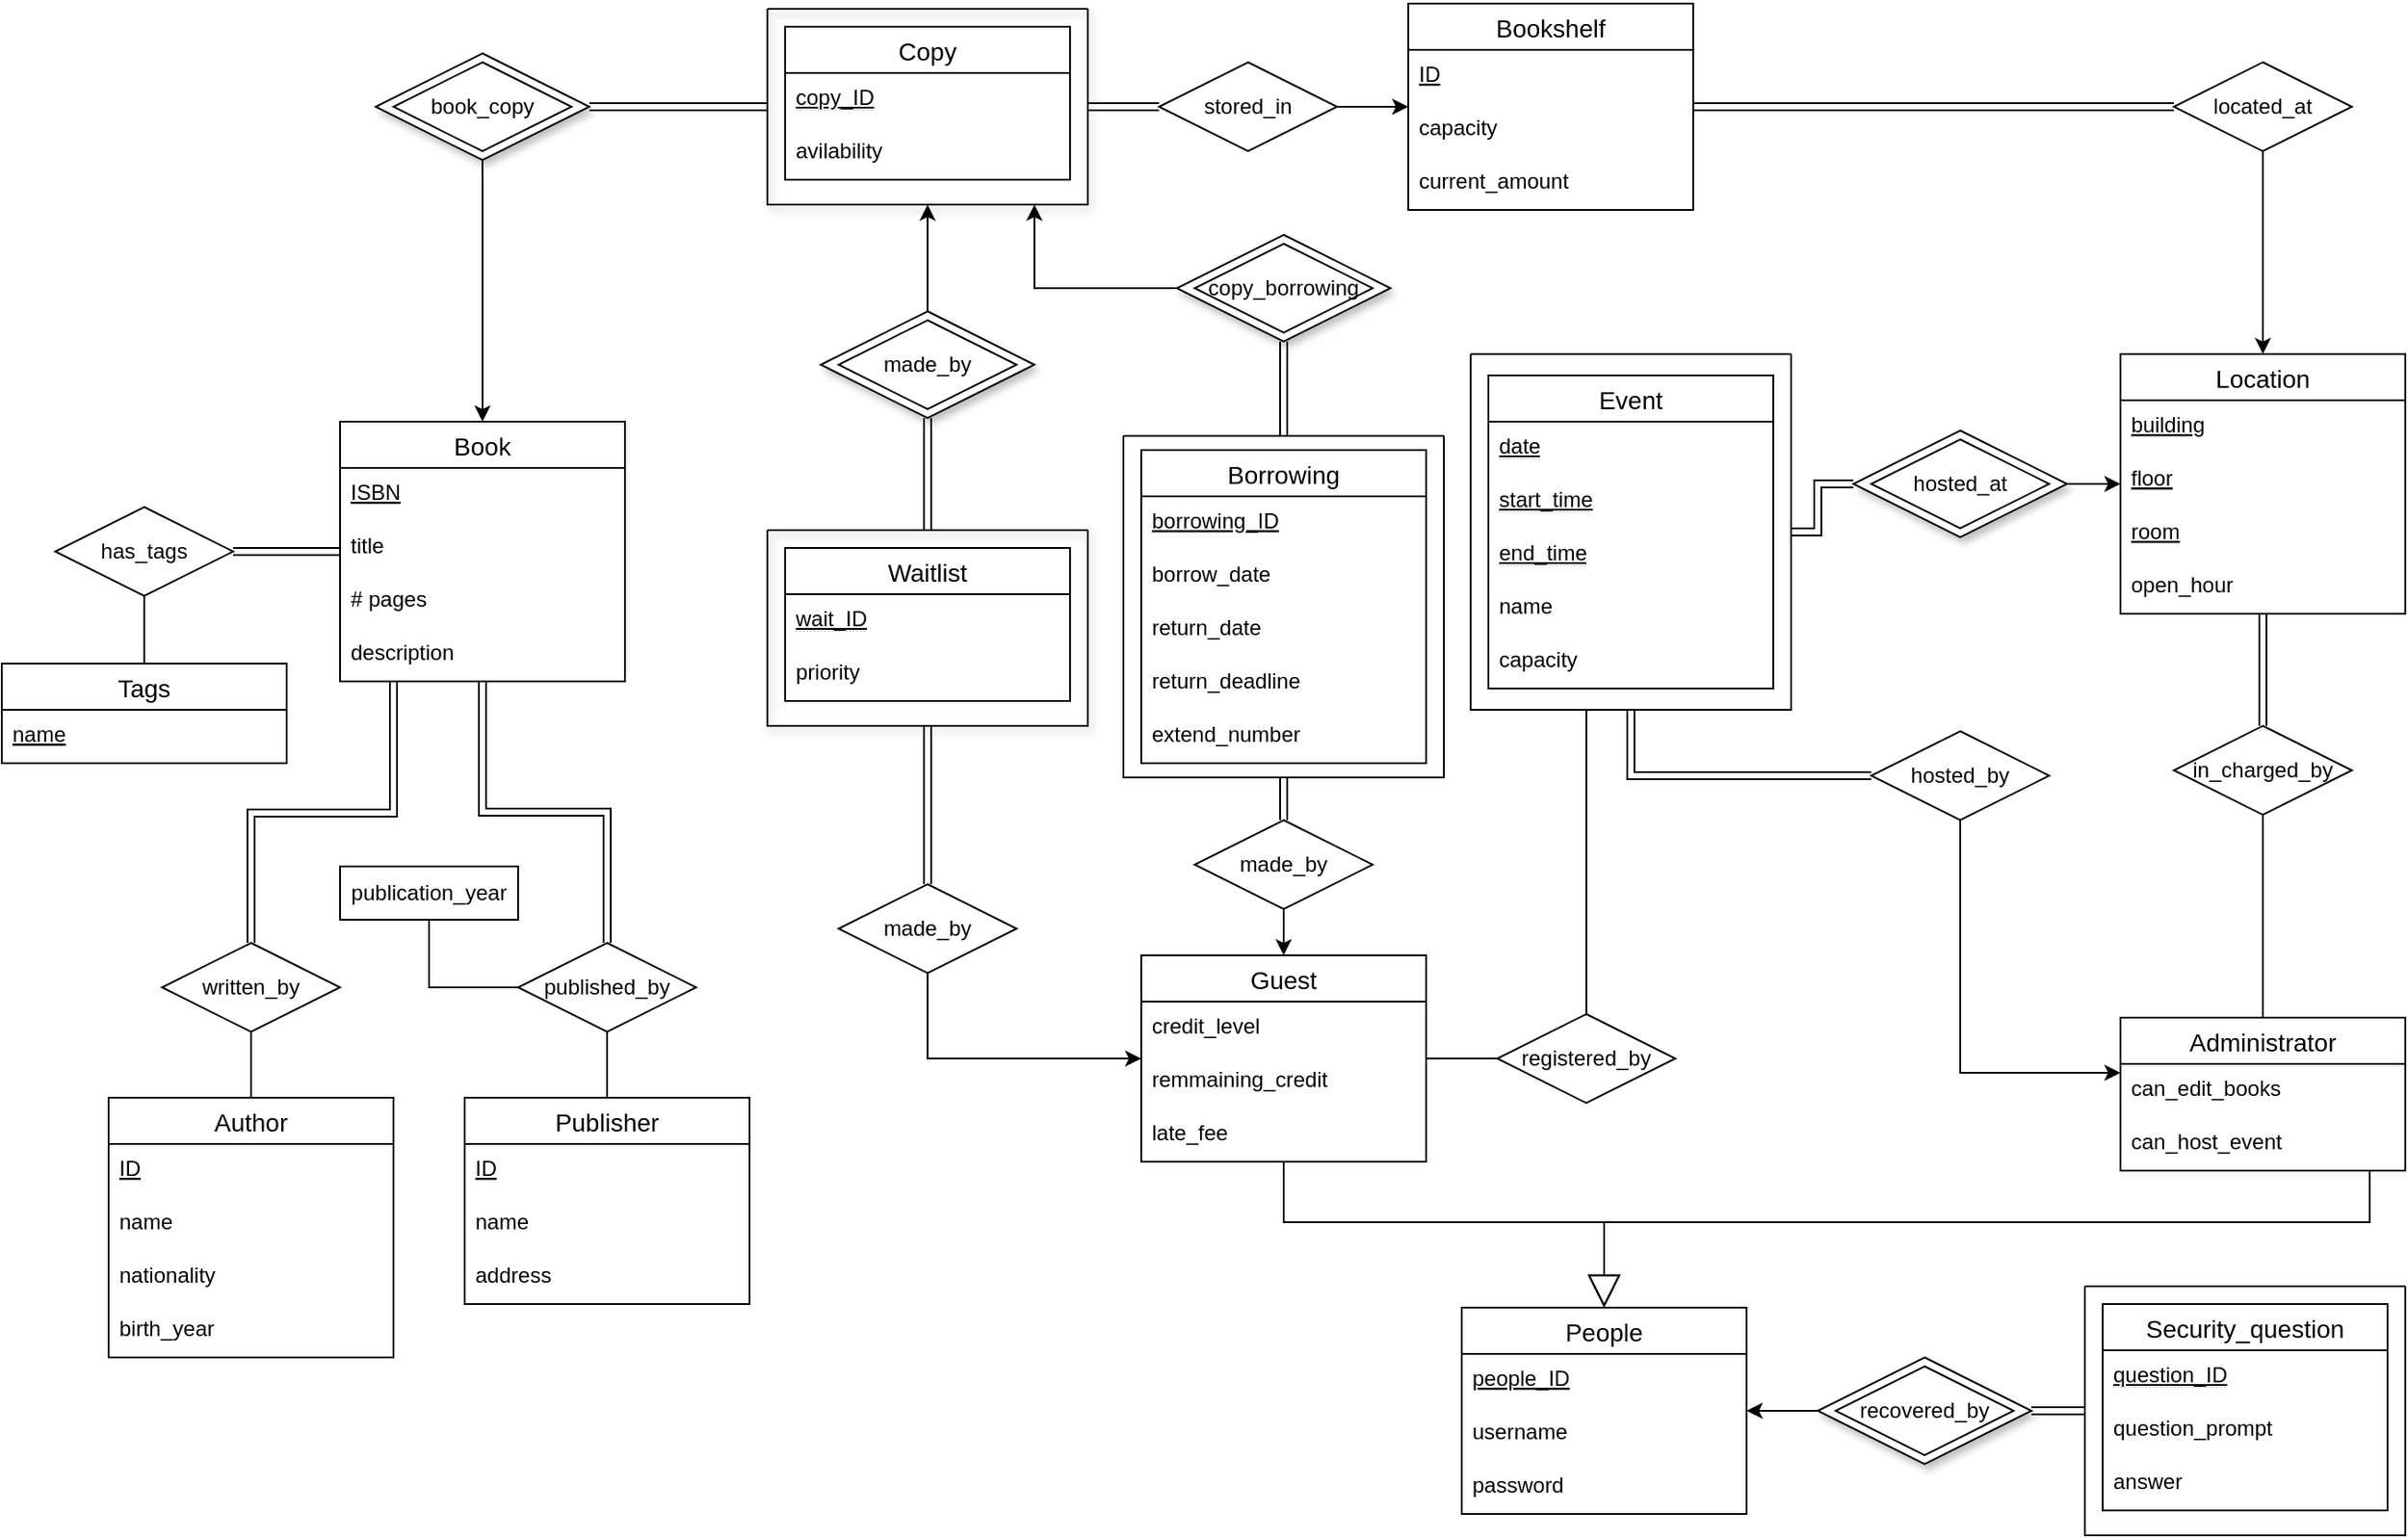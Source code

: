 <mxfile version="20.8.16" type="device"><diagram id="R2lEEEUBdFMjLlhIrx00" name="Page-1"><mxGraphModel dx="2690" dy="1139" grid="1" gridSize="10" guides="1" tooltips="1" connect="1" arrows="1" fold="1" page="1" pageScale="1" pageWidth="850" pageHeight="1100" math="0" shadow="0" extFonts="Permanent Marker^https://fonts.googleapis.com/css?family=Permanent+Marker"><root><mxCell id="0"/><mxCell id="1" parent="0"/><mxCell id="3pUokIxNdo1e3XjNeTQa-15" value="" style="rhombus;whiteSpace=wrap;html=1;shadow=1;" vertex="1" parent="1"><mxGeometry x="-30" y="248" width="120" height="60" as="geometry"/></mxCell><mxCell id="3pUokIxNdo1e3XjNeTQa-14" value="" style="rhombus;whiteSpace=wrap;html=1;shadow=1;" vertex="1" parent="1"><mxGeometry x="170" y="205" width="120" height="60" as="geometry"/></mxCell><mxCell id="M0YwCfA4mjr5i9VfoFUj-1" value="Book" style="swimlane;fontStyle=0;childLayout=stackLayout;horizontal=1;startSize=26;horizontalStack=0;resizeParent=1;resizeParentMax=0;resizeLast=0;collapsible=1;marginBottom=0;align=center;fontSize=14;" parent="1" vertex="1"><mxGeometry x="-300" y="310" width="160" height="146" as="geometry"/></mxCell><mxCell id="M0YwCfA4mjr5i9VfoFUj-2" value="ISBN" style="text;strokeColor=none;fillColor=none;spacingLeft=4;spacingRight=4;overflow=hidden;rotatable=0;points=[[0,0.5],[1,0.5]];portConstraint=eastwest;fontSize=12;fontStyle=4" parent="M0YwCfA4mjr5i9VfoFUj-1" vertex="1"><mxGeometry y="26" width="160" height="30" as="geometry"/></mxCell><mxCell id="M0YwCfA4mjr5i9VfoFUj-3" value="title" style="text;strokeColor=none;fillColor=none;spacingLeft=4;spacingRight=4;overflow=hidden;rotatable=0;points=[[0,0.5],[1,0.5]];portConstraint=eastwest;fontSize=12;" parent="M0YwCfA4mjr5i9VfoFUj-1" vertex="1"><mxGeometry y="56" width="160" height="30" as="geometry"/></mxCell><mxCell id="6Vq29FL__fgsb-6oe8JI-12" value="# pages" style="text;strokeColor=none;fillColor=none;spacingLeft=4;spacingRight=4;overflow=hidden;rotatable=0;points=[[0,0.5],[1,0.5]];portConstraint=eastwest;fontSize=12;" parent="M0YwCfA4mjr5i9VfoFUj-1" vertex="1"><mxGeometry y="86" width="160" height="30" as="geometry"/></mxCell><mxCell id="3pUokIxNdo1e3XjNeTQa-11" value="description" style="text;strokeColor=none;fillColor=none;spacingLeft=4;spacingRight=4;overflow=hidden;rotatable=0;points=[[0,0.5],[1,0.5]];portConstraint=eastwest;fontSize=12;" vertex="1" parent="M0YwCfA4mjr5i9VfoFUj-1"><mxGeometry y="116" width="160" height="30" as="geometry"/></mxCell><mxCell id="M0YwCfA4mjr5i9VfoFUj-5" value="Bookshelf" style="swimlane;fontStyle=0;childLayout=stackLayout;horizontal=1;startSize=26;horizontalStack=0;resizeParent=1;resizeParentMax=0;resizeLast=0;collapsible=1;marginBottom=0;align=center;fontSize=14;" parent="1" vertex="1"><mxGeometry x="300" y="75" width="160" height="116" as="geometry"/></mxCell><mxCell id="M0YwCfA4mjr5i9VfoFUj-6" value="ID" style="text;strokeColor=none;fillColor=none;spacingLeft=4;spacingRight=4;overflow=hidden;rotatable=0;points=[[0,0.5],[1,0.5]];portConstraint=eastwest;fontSize=12;fontStyle=4" parent="M0YwCfA4mjr5i9VfoFUj-5" vertex="1"><mxGeometry y="26" width="160" height="30" as="geometry"/></mxCell><mxCell id="M0YwCfA4mjr5i9VfoFUj-8" value="capacity" style="text;strokeColor=none;fillColor=none;spacingLeft=4;spacingRight=4;overflow=hidden;rotatable=0;points=[[0,0.5],[1,0.5]];portConstraint=eastwest;fontSize=12;" parent="M0YwCfA4mjr5i9VfoFUj-5" vertex="1"><mxGeometry y="56" width="160" height="30" as="geometry"/></mxCell><mxCell id="RutCKX_S9ad8p6_v9QBn-16" value="current_amount" style="text;strokeColor=none;fillColor=none;spacingLeft=4;spacingRight=4;overflow=hidden;rotatable=0;points=[[0,0.5],[1,0.5]];portConstraint=eastwest;fontSize=12;" parent="M0YwCfA4mjr5i9VfoFUj-5" vertex="1"><mxGeometry y="86" width="160" height="30" as="geometry"/></mxCell><mxCell id="M0YwCfA4mjr5i9VfoFUj-9" value="Location" style="swimlane;fontStyle=0;childLayout=stackLayout;horizontal=1;startSize=26;horizontalStack=0;resizeParent=1;resizeParentMax=0;resizeLast=0;collapsible=1;marginBottom=0;align=center;fontSize=14;" parent="1" vertex="1"><mxGeometry x="700" y="272" width="160" height="146" as="geometry"/></mxCell><mxCell id="M0YwCfA4mjr5i9VfoFUj-11" value="building" style="text;strokeColor=none;fillColor=none;spacingLeft=4;spacingRight=4;overflow=hidden;rotatable=0;points=[[0,0.5],[1,0.5]];portConstraint=eastwest;fontSize=12;fontStyle=4" parent="M0YwCfA4mjr5i9VfoFUj-9" vertex="1"><mxGeometry y="26" width="160" height="30" as="geometry"/></mxCell><mxCell id="M0YwCfA4mjr5i9VfoFUj-12" value="floor" style="text;strokeColor=none;fillColor=none;spacingLeft=4;spacingRight=4;overflow=hidden;rotatable=0;points=[[0,0.5],[1,0.5]];portConstraint=eastwest;fontSize=12;fontStyle=4" parent="M0YwCfA4mjr5i9VfoFUj-9" vertex="1"><mxGeometry y="56" width="160" height="30" as="geometry"/></mxCell><mxCell id="RutCKX_S9ad8p6_v9QBn-11" value="room" style="text;strokeColor=none;fillColor=none;spacingLeft=4;spacingRight=4;overflow=hidden;rotatable=0;points=[[0,0.5],[1,0.5]];portConstraint=eastwest;fontSize=12;fontStyle=4" parent="M0YwCfA4mjr5i9VfoFUj-9" vertex="1"><mxGeometry y="86" width="160" height="30" as="geometry"/></mxCell><mxCell id="m7qZ3WIpsGeV1RLe8qS_-42" value="open_hour" style="text;strokeColor=none;fillColor=none;spacingLeft=4;spacingRight=4;overflow=hidden;rotatable=0;points=[[0,0.5],[1,0.5]];portConstraint=eastwest;fontSize=12;fontStyle=0" parent="M0YwCfA4mjr5i9VfoFUj-9" vertex="1"><mxGeometry y="116" width="160" height="30" as="geometry"/></mxCell><mxCell id="M0YwCfA4mjr5i9VfoFUj-31" style="edgeStyle=orthogonalEdgeStyle;shape=link;rounded=0;orthogonalLoop=1;jettySize=auto;html=1;exitX=0;exitY=0.5;exitDx=0;exitDy=0;" parent="1" source="M0YwCfA4mjr5i9VfoFUj-13" target="6Vq29FL__fgsb-6oe8JI-7" edge="1"><mxGeometry relative="1" as="geometry"><mxPoint x="220" y="-20" as="targetPoint"/></mxGeometry></mxCell><mxCell id="M0YwCfA4mjr5i9VfoFUj-72" style="edgeStyle=orthogonalEdgeStyle;rounded=0;orthogonalLoop=1;jettySize=auto;html=1;exitX=1;exitY=0.5;exitDx=0;exitDy=0;" parent="1" source="M0YwCfA4mjr5i9VfoFUj-13" target="M0YwCfA4mjr5i9VfoFUj-5" edge="1"><mxGeometry relative="1" as="geometry"/></mxCell><mxCell id="M0YwCfA4mjr5i9VfoFUj-13" value="stored_in" style="rhombus;whiteSpace=wrap;html=1;" parent="1" vertex="1"><mxGeometry x="160" y="108" width="100" height="50" as="geometry"/></mxCell><mxCell id="M0YwCfA4mjr5i9VfoFUj-33" style="edgeStyle=orthogonalEdgeStyle;rounded=0;orthogonalLoop=1;jettySize=auto;html=1;exitX=0;exitY=0.5;exitDx=0;exitDy=0;shape=link;" parent="1" source="M0YwCfA4mjr5i9VfoFUj-14" target="M0YwCfA4mjr5i9VfoFUj-5" edge="1"><mxGeometry relative="1" as="geometry"/></mxCell><mxCell id="M0YwCfA4mjr5i9VfoFUj-73" style="edgeStyle=orthogonalEdgeStyle;rounded=0;orthogonalLoop=1;jettySize=auto;html=1;exitX=0.5;exitY=1;exitDx=0;exitDy=0;" parent="1" source="M0YwCfA4mjr5i9VfoFUj-14" target="M0YwCfA4mjr5i9VfoFUj-9" edge="1"><mxGeometry relative="1" as="geometry"><mxPoint x="590" y="123" as="targetPoint"/></mxGeometry></mxCell><mxCell id="M0YwCfA4mjr5i9VfoFUj-14" value="located_at" style="rhombus;whiteSpace=wrap;html=1;" parent="1" vertex="1"><mxGeometry x="730" y="108" width="100" height="50" as="geometry"/></mxCell><mxCell id="M0YwCfA4mjr5i9VfoFUj-15" value="Author" style="swimlane;fontStyle=0;childLayout=stackLayout;horizontal=1;startSize=26;horizontalStack=0;resizeParent=1;resizeParentMax=0;resizeLast=0;collapsible=1;marginBottom=0;align=center;fontSize=14;" parent="1" vertex="1"><mxGeometry x="-430" y="690" width="160" height="146" as="geometry"/></mxCell><mxCell id="M0YwCfA4mjr5i9VfoFUj-16" value="ID" style="text;strokeColor=none;fillColor=none;spacingLeft=4;spacingRight=4;overflow=hidden;rotatable=0;points=[[0,0.5],[1,0.5]];portConstraint=eastwest;fontSize=12;fontStyle=4" parent="M0YwCfA4mjr5i9VfoFUj-15" vertex="1"><mxGeometry y="26" width="160" height="30" as="geometry"/></mxCell><mxCell id="M0YwCfA4mjr5i9VfoFUj-17" value="name" style="text;strokeColor=none;fillColor=none;spacingLeft=4;spacingRight=4;overflow=hidden;rotatable=0;points=[[0,0.5],[1,0.5]];portConstraint=eastwest;fontSize=12;" parent="M0YwCfA4mjr5i9VfoFUj-15" vertex="1"><mxGeometry y="56" width="160" height="30" as="geometry"/></mxCell><mxCell id="M0YwCfA4mjr5i9VfoFUj-18" value="nationality" style="text;strokeColor=none;fillColor=none;spacingLeft=4;spacingRight=4;overflow=hidden;rotatable=0;points=[[0,0.5],[1,0.5]];portConstraint=eastwest;fontSize=12;" parent="M0YwCfA4mjr5i9VfoFUj-15" vertex="1"><mxGeometry y="86" width="160" height="30" as="geometry"/></mxCell><mxCell id="M0YwCfA4mjr5i9VfoFUj-23" value="birth_year" style="text;strokeColor=none;fillColor=none;spacingLeft=4;spacingRight=4;overflow=hidden;rotatable=0;points=[[0,0.5],[1,0.5]];portConstraint=eastwest;fontSize=12;" parent="M0YwCfA4mjr5i9VfoFUj-15" vertex="1"><mxGeometry y="116" width="160" height="30" as="geometry"/></mxCell><mxCell id="M0YwCfA4mjr5i9VfoFUj-19" value="Publisher" style="swimlane;fontStyle=0;childLayout=stackLayout;horizontal=1;startSize=26;horizontalStack=0;resizeParent=1;resizeParentMax=0;resizeLast=0;collapsible=1;marginBottom=0;align=center;fontSize=14;" parent="1" vertex="1"><mxGeometry x="-230" y="690" width="160" height="116" as="geometry"/></mxCell><mxCell id="M0YwCfA4mjr5i9VfoFUj-20" value="ID" style="text;strokeColor=none;fillColor=none;spacingLeft=4;spacingRight=4;overflow=hidden;rotatable=0;points=[[0,0.5],[1,0.5]];portConstraint=eastwest;fontSize=12;fontStyle=4" parent="M0YwCfA4mjr5i9VfoFUj-19" vertex="1"><mxGeometry y="26" width="160" height="30" as="geometry"/></mxCell><mxCell id="M0YwCfA4mjr5i9VfoFUj-21" value="name" style="text;strokeColor=none;fillColor=none;spacingLeft=4;spacingRight=4;overflow=hidden;rotatable=0;points=[[0,0.5],[1,0.5]];portConstraint=eastwest;fontSize=12;" parent="M0YwCfA4mjr5i9VfoFUj-19" vertex="1"><mxGeometry y="56" width="160" height="30" as="geometry"/></mxCell><mxCell id="M0YwCfA4mjr5i9VfoFUj-22" value="address" style="text;strokeColor=none;fillColor=none;spacingLeft=4;spacingRight=4;overflow=hidden;rotatable=0;points=[[0,0.5],[1,0.5]];portConstraint=eastwest;fontSize=12;" parent="M0YwCfA4mjr5i9VfoFUj-19" vertex="1"><mxGeometry y="86" width="160" height="30" as="geometry"/></mxCell><mxCell id="M0YwCfA4mjr5i9VfoFUj-26" style="edgeStyle=orthogonalEdgeStyle;rounded=0;orthogonalLoop=1;jettySize=auto;html=1;exitX=0.5;exitY=0;exitDx=0;exitDy=0;shape=link;" parent="1" source="M0YwCfA4mjr5i9VfoFUj-24" target="M0YwCfA4mjr5i9VfoFUj-1" edge="1"><mxGeometry relative="1" as="geometry"><Array as="points"><mxPoint x="-350" y="530"/><mxPoint x="-270" y="530"/></Array></mxGeometry></mxCell><mxCell id="M0YwCfA4mjr5i9VfoFUj-24" value="written_by" style="rhombus;whiteSpace=wrap;html=1;" parent="1" vertex="1"><mxGeometry x="-400" y="603" width="100" height="50" as="geometry"/></mxCell><mxCell id="M0YwCfA4mjr5i9VfoFUj-28" style="edgeStyle=orthogonalEdgeStyle;rounded=0;orthogonalLoop=1;jettySize=auto;html=1;shape=link;" parent="1" source="M0YwCfA4mjr5i9VfoFUj-25" target="M0YwCfA4mjr5i9VfoFUj-1" edge="1"><mxGeometry relative="1" as="geometry"/></mxCell><mxCell id="M0YwCfA4mjr5i9VfoFUj-25" value="published_by" style="rhombus;whiteSpace=wrap;html=1;" parent="1" vertex="1"><mxGeometry x="-200" y="603" width="100" height="50" as="geometry"/></mxCell><mxCell id="M0YwCfA4mjr5i9VfoFUj-44" value="Guest" style="swimlane;fontStyle=0;childLayout=stackLayout;horizontal=1;startSize=26;horizontalStack=0;resizeParent=1;resizeParentMax=0;resizeLast=0;collapsible=1;marginBottom=0;align=center;fontSize=14;" parent="1" vertex="1"><mxGeometry x="150" y="610" width="160" height="116" as="geometry"/></mxCell><mxCell id="M0YwCfA4mjr5i9VfoFUj-45" value="credit_level" style="text;strokeColor=none;fillColor=none;spacingLeft=4;spacingRight=4;overflow=hidden;rotatable=0;points=[[0,0.5],[1,0.5]];portConstraint=eastwest;fontSize=12;fontStyle=0" parent="M0YwCfA4mjr5i9VfoFUj-44" vertex="1"><mxGeometry y="26" width="160" height="30" as="geometry"/></mxCell><mxCell id="6Vq29FL__fgsb-6oe8JI-16" value="remmaining_credit" style="text;strokeColor=none;fillColor=none;spacingLeft=4;spacingRight=4;overflow=hidden;rotatable=0;points=[[0,0.5],[1,0.5]];portConstraint=eastwest;fontSize=12;" parent="M0YwCfA4mjr5i9VfoFUj-44" vertex="1"><mxGeometry y="56" width="160" height="30" as="geometry"/></mxCell><mxCell id="m7qZ3WIpsGeV1RLe8qS_-4" value="late_fee" style="text;strokeColor=none;fillColor=none;spacingLeft=4;spacingRight=4;overflow=hidden;rotatable=0;points=[[0,0.5],[1,0.5]];portConstraint=eastwest;fontSize=12;" parent="M0YwCfA4mjr5i9VfoFUj-44" vertex="1"><mxGeometry y="86" width="160" height="30" as="geometry"/></mxCell><mxCell id="M0YwCfA4mjr5i9VfoFUj-52" value="People" style="swimlane;fontStyle=0;childLayout=stackLayout;horizontal=1;startSize=26;horizontalStack=0;resizeParent=1;resizeParentMax=0;resizeLast=0;collapsible=1;marginBottom=0;align=center;fontSize=14;" parent="1" vertex="1"><mxGeometry x="330" y="808" width="160" height="116" as="geometry"/></mxCell><mxCell id="M0YwCfA4mjr5i9VfoFUj-53" value="people_ID" style="text;strokeColor=none;fillColor=none;spacingLeft=4;spacingRight=4;overflow=hidden;rotatable=0;points=[[0,0.5],[1,0.5]];portConstraint=eastwest;fontSize=12;fontStyle=4" parent="M0YwCfA4mjr5i9VfoFUj-52" vertex="1"><mxGeometry y="26" width="160" height="30" as="geometry"/></mxCell><mxCell id="m7qZ3WIpsGeV1RLe8qS_-3" value="username" style="text;strokeColor=none;fillColor=none;spacingLeft=4;spacingRight=4;overflow=hidden;rotatable=0;points=[[0,0.5],[1,0.5]];portConstraint=eastwest;fontSize=12;fontStyle=0" parent="M0YwCfA4mjr5i9VfoFUj-52" vertex="1"><mxGeometry y="56" width="160" height="30" as="geometry"/></mxCell><mxCell id="m7qZ3WIpsGeV1RLe8qS_-9" value="password" style="text;strokeColor=none;fillColor=none;spacingLeft=4;spacingRight=4;overflow=hidden;rotatable=0;points=[[0,0.5],[1,0.5]];portConstraint=eastwest;fontSize=12;fontStyle=0" parent="M0YwCfA4mjr5i9VfoFUj-52" vertex="1"><mxGeometry y="86" width="160" height="30" as="geometry"/></mxCell><mxCell id="M0YwCfA4mjr5i9VfoFUj-56" value="Administrator" style="swimlane;fontStyle=0;childLayout=stackLayout;horizontal=1;startSize=26;horizontalStack=0;resizeParent=1;resizeParentMax=0;resizeLast=0;collapsible=1;marginBottom=0;align=center;fontSize=14;" parent="1" vertex="1"><mxGeometry x="700" y="645" width="160" height="86" as="geometry"/></mxCell><mxCell id="m7qZ3WIpsGeV1RLe8qS_-21" value="can_edit_books" style="text;strokeColor=none;fillColor=none;spacingLeft=4;spacingRight=4;overflow=hidden;rotatable=0;points=[[0,0.5],[1,0.5]];portConstraint=eastwest;fontSize=12;" parent="M0YwCfA4mjr5i9VfoFUj-56" vertex="1"><mxGeometry y="26" width="160" height="30" as="geometry"/></mxCell><mxCell id="m7qZ3WIpsGeV1RLe8qS_-43" value="can_host_event" style="text;strokeColor=none;fillColor=none;spacingLeft=4;spacingRight=4;overflow=hidden;rotatable=0;points=[[0,0.5],[1,0.5]];portConstraint=eastwest;fontSize=12;" parent="M0YwCfA4mjr5i9VfoFUj-56" vertex="1"><mxGeometry y="56" width="160" height="30" as="geometry"/></mxCell><mxCell id="M0YwCfA4mjr5i9VfoFUj-63" value="" style="endArrow=none;html=1;rounded=0;" parent="1" source="M0YwCfA4mjr5i9VfoFUj-15" target="M0YwCfA4mjr5i9VfoFUj-24" edge="1"><mxGeometry width="50" height="50" relative="1" as="geometry"><mxPoint x="-430" y="740" as="sourcePoint"/><mxPoint x="-380" y="690" as="targetPoint"/></mxGeometry></mxCell><mxCell id="M0YwCfA4mjr5i9VfoFUj-64" value="" style="endArrow=none;html=1;rounded=0;" parent="1" source="M0YwCfA4mjr5i9VfoFUj-19" target="M0YwCfA4mjr5i9VfoFUj-25" edge="1"><mxGeometry width="50" height="50" relative="1" as="geometry"><mxPoint x="-490" y="687" as="sourcePoint"/><mxPoint x="-440" y="637" as="targetPoint"/></mxGeometry></mxCell><mxCell id="M0YwCfA4mjr5i9VfoFUj-76" value="" style="endArrow=block;endSize=16;endFill=0;html=1;rounded=0;edgeStyle=orthogonalEdgeStyle;" parent="1" source="M0YwCfA4mjr5i9VfoFUj-44" target="M0YwCfA4mjr5i9VfoFUj-52" edge="1"><mxGeometry width="160" relative="1" as="geometry"><mxPoint x="-35" y="708" as="sourcePoint"/><mxPoint x="125" y="708" as="targetPoint"/><Array as="points"><mxPoint x="230" y="760"/><mxPoint x="410" y="760"/></Array></mxGeometry></mxCell><mxCell id="M0YwCfA4mjr5i9VfoFUj-77" value="" style="endArrow=block;endSize=16;endFill=0;html=1;rounded=0;edgeStyle=orthogonalEdgeStyle;" parent="1" source="M0YwCfA4mjr5i9VfoFUj-56" target="M0YwCfA4mjr5i9VfoFUj-52" edge="1"><mxGeometry width="160" relative="1" as="geometry"><mxPoint x="115" y="788" as="sourcePoint"/><mxPoint x="215" y="704" as="targetPoint"/><Array as="points"><mxPoint x="840" y="760"/><mxPoint x="410" y="760"/></Array></mxGeometry></mxCell><mxCell id="M0YwCfA4mjr5i9VfoFUj-84" value="Borrowing" style="swimlane;fontStyle=0;childLayout=stackLayout;horizontal=1;startSize=26;horizontalStack=0;resizeParent=1;resizeParentMax=0;resizeLast=0;collapsible=1;marginBottom=0;align=center;fontSize=14;" parent="1" vertex="1"><mxGeometry x="150" y="326" width="160" height="176" as="geometry"/></mxCell><mxCell id="M0YwCfA4mjr5i9VfoFUj-85" value="borrowing_ID" style="text;strokeColor=none;fillColor=none;spacingLeft=4;spacingRight=4;overflow=hidden;rotatable=0;points=[[0,0.5],[1,0.5]];portConstraint=eastwest;fontSize=12;fontStyle=4" parent="M0YwCfA4mjr5i9VfoFUj-84" vertex="1"><mxGeometry y="26" width="160" height="30" as="geometry"/></mxCell><mxCell id="M0YwCfA4mjr5i9VfoFUj-86" value="borrow_date" style="text;strokeColor=none;fillColor=none;spacingLeft=4;spacingRight=4;overflow=hidden;rotatable=0;points=[[0,0.5],[1,0.5]];portConstraint=eastwest;fontSize=12;" parent="M0YwCfA4mjr5i9VfoFUj-84" vertex="1"><mxGeometry y="56" width="160" height="30" as="geometry"/></mxCell><mxCell id="M0YwCfA4mjr5i9VfoFUj-108" value="return_date" style="text;strokeColor=none;fillColor=none;spacingLeft=4;spacingRight=4;overflow=hidden;rotatable=0;points=[[0,0.5],[1,0.5]];portConstraint=eastwest;fontSize=12;" parent="M0YwCfA4mjr5i9VfoFUj-84" vertex="1"><mxGeometry y="86" width="160" height="30" as="geometry"/></mxCell><mxCell id="M0YwCfA4mjr5i9VfoFUj-109" value="return_deadline" style="text;strokeColor=none;fillColor=none;spacingLeft=4;spacingRight=4;overflow=hidden;rotatable=0;points=[[0,0.5],[1,0.5]];portConstraint=eastwest;fontSize=12;" parent="M0YwCfA4mjr5i9VfoFUj-84" vertex="1"><mxGeometry y="116" width="160" height="30" as="geometry"/></mxCell><mxCell id="m7qZ3WIpsGeV1RLe8qS_-22" value="extend_number" style="text;strokeColor=none;fillColor=none;spacingLeft=4;spacingRight=4;overflow=hidden;rotatable=0;points=[[0,0.5],[1,0.5]];portConstraint=eastwest;fontSize=12;" parent="M0YwCfA4mjr5i9VfoFUj-84" vertex="1"><mxGeometry y="146" width="160" height="30" as="geometry"/></mxCell><mxCell id="M0YwCfA4mjr5i9VfoFUj-88" style="edgeStyle=orthogonalEdgeStyle;rounded=0;orthogonalLoop=1;jettySize=auto;html=1;shape=link;" parent="1" source="M0YwCfA4mjr5i9VfoFUj-87" target="3pUokIxNdo1e3XjNeTQa-12" edge="1"><mxGeometry relative="1" as="geometry"/></mxCell><mxCell id="M0YwCfA4mjr5i9VfoFUj-89" style="edgeStyle=orthogonalEdgeStyle;rounded=0;orthogonalLoop=1;jettySize=auto;html=1;exitX=0.5;exitY=1;exitDx=0;exitDy=0;" parent="1" source="M0YwCfA4mjr5i9VfoFUj-87" target="M0YwCfA4mjr5i9VfoFUj-44" edge="1"><mxGeometry relative="1" as="geometry"><mxPoint x="230" y="618" as="sourcePoint"/><Array as="points"/></mxGeometry></mxCell><mxCell id="M0YwCfA4mjr5i9VfoFUj-87" value="made_by" style="rhombus;whiteSpace=wrap;html=1;" parent="1" vertex="1"><mxGeometry x="180" y="534" width="100" height="50" as="geometry"/></mxCell><mxCell id="M0YwCfA4mjr5i9VfoFUj-91" style="edgeStyle=orthogonalEdgeStyle;shape=link;rounded=0;orthogonalLoop=1;jettySize=auto;html=1;" parent="1" source="3pUokIxNdo1e3XjNeTQa-14" target="3pUokIxNdo1e3XjNeTQa-12" edge="1"><mxGeometry relative="1" as="geometry"/></mxCell><mxCell id="M0YwCfA4mjr5i9VfoFUj-90" value="copy_borrowing" style="rhombus;whiteSpace=wrap;html=1;" parent="1" vertex="1"><mxGeometry x="180" y="210" width="100" height="50" as="geometry"/></mxCell><mxCell id="M0YwCfA4mjr5i9VfoFUj-94" value="" style="endArrow=none;html=1;rounded=0;edgeStyle=orthogonalEdgeStyle;startArrow=classic;startFill=1;" parent="1" source="6Vq29FL__fgsb-6oe8JI-7" target="3pUokIxNdo1e3XjNeTQa-14" edge="1"><mxGeometry width="50" height="50" relative="1" as="geometry"><mxPoint x="130" y="470" as="sourcePoint"/><mxPoint x="190" y="430" as="targetPoint"/><Array as="points"><mxPoint x="90" y="235"/></Array></mxGeometry></mxCell><mxCell id="RutCKX_S9ad8p6_v9QBn-1" value="Tags" style="swimlane;fontStyle=0;childLayout=stackLayout;horizontal=1;startSize=26;horizontalStack=0;resizeParent=1;resizeParentMax=0;resizeLast=0;collapsible=1;marginBottom=0;align=center;fontSize=14;" parent="1" vertex="1"><mxGeometry x="-490" y="446" width="160" height="56" as="geometry"/></mxCell><mxCell id="RutCKX_S9ad8p6_v9QBn-2" value="name" style="text;strokeColor=none;fillColor=none;spacingLeft=4;spacingRight=4;overflow=hidden;rotatable=0;points=[[0,0.5],[1,0.5]];portConstraint=eastwest;fontSize=12;fontStyle=4" parent="RutCKX_S9ad8p6_v9QBn-1" vertex="1"><mxGeometry y="26" width="160" height="30" as="geometry"/></mxCell><mxCell id="RutCKX_S9ad8p6_v9QBn-7" value="has_tags" style="rhombus;whiteSpace=wrap;html=1;" parent="1" vertex="1"><mxGeometry x="-460" y="358" width="100" height="50" as="geometry"/></mxCell><mxCell id="RutCKX_S9ad8p6_v9QBn-8" value="" style="endArrow=none;html=1;rounded=0;shape=link;edgeStyle=orthogonalEdgeStyle;" parent="1" source="M0YwCfA4mjr5i9VfoFUj-1" target="RutCKX_S9ad8p6_v9QBn-7" edge="1"><mxGeometry width="50" height="50" relative="1" as="geometry"><mxPoint x="-560" y="163" as="sourcePoint"/><mxPoint x="-520" y="163" as="targetPoint"/></mxGeometry></mxCell><mxCell id="RutCKX_S9ad8p6_v9QBn-9" value="" style="endArrow=none;html=1;rounded=0;exitX=0.5;exitY=1;exitDx=0;exitDy=0;edgeStyle=orthogonalEdgeStyle;" parent="1" source="RutCKX_S9ad8p6_v9QBn-7" target="RutCKX_S9ad8p6_v9QBn-1" edge="1"><mxGeometry width="50" height="50" relative="1" as="geometry"><mxPoint x="-690" y="380" as="sourcePoint"/><mxPoint x="-650" y="380" as="targetPoint"/></mxGeometry></mxCell><mxCell id="6Vq29FL__fgsb-6oe8JI-1" value="Copy" style="swimlane;fontStyle=0;childLayout=stackLayout;horizontal=1;startSize=26;horizontalStack=0;resizeParent=1;resizeParentMax=0;resizeLast=0;collapsible=1;marginBottom=0;align=center;fontSize=14;" parent="1" vertex="1"><mxGeometry x="-50" y="88" width="160" height="86" as="geometry"/></mxCell><mxCell id="6Vq29FL__fgsb-6oe8JI-2" value="&lt;u style=&quot;text-decoration:underline dotted;text-underline-position:under&quot;&gt;copy_ID&lt;/u&gt;" style="text;strokeColor=none;fillColor=none;spacingLeft=4;spacingRight=4;overflow=hidden;rotatable=0;points=[[0,0.5],[1,0.5]];portConstraint=eastwest;fontSize=12;fontStyle=4;html=1;" parent="6Vq29FL__fgsb-6oe8JI-1" vertex="1"><mxGeometry y="26" width="160" height="30" as="geometry"/></mxCell><mxCell id="6Vq29FL__fgsb-6oe8JI-6" value="avilability" style="text;strokeColor=none;fillColor=none;spacingLeft=4;spacingRight=4;overflow=hidden;rotatable=0;points=[[0,0.5],[1,0.5]];portConstraint=eastwest;fontSize=12;" parent="6Vq29FL__fgsb-6oe8JI-1" vertex="1"><mxGeometry y="56" width="160" height="30" as="geometry"/></mxCell><mxCell id="6Vq29FL__fgsb-6oe8JI-7" value="" style="swimlane;startSize=0;shadow=1;" parent="1" vertex="1"><mxGeometry x="-60" y="78" width="180" height="110" as="geometry"><mxRectangle x="710" y="550" width="50" height="40" as="alternateBounds"/></mxGeometry></mxCell><mxCell id="6Vq29FL__fgsb-6oe8JI-10" style="edgeStyle=orthogonalEdgeStyle;rounded=0;orthogonalLoop=1;jettySize=auto;html=1;exitX=1;exitY=0.5;exitDx=0;exitDy=0;shape=link;" parent="1" source="6Vq29FL__fgsb-6oe8JI-8" target="6Vq29FL__fgsb-6oe8JI-7" edge="1"><mxGeometry relative="1" as="geometry"/></mxCell><mxCell id="6Vq29FL__fgsb-6oe8JI-11" style="edgeStyle=orthogonalEdgeStyle;rounded=0;orthogonalLoop=1;jettySize=auto;html=1;exitX=0.5;exitY=1;exitDx=0;exitDy=0;" parent="1" source="6Vq29FL__fgsb-6oe8JI-8" edge="1" target="M0YwCfA4mjr5i9VfoFUj-1"><mxGeometry relative="1" as="geometry"><mxPoint x="-10" y="469" as="targetPoint"/><Array as="points"><mxPoint x="-220" y="270"/><mxPoint x="-220" y="270"/></Array></mxGeometry></mxCell><mxCell id="6Vq29FL__fgsb-6oe8JI-8" value="" style="rhombus;whiteSpace=wrap;html=1;shadow=1;" parent="1" vertex="1"><mxGeometry x="-280" y="103" width="120" height="60" as="geometry"/></mxCell><mxCell id="6Vq29FL__fgsb-6oe8JI-9" value="book_copy" style="rhombus;whiteSpace=wrap;html=1;" parent="1" vertex="1"><mxGeometry x="-270" y="108" width="100" height="50" as="geometry"/></mxCell><mxCell id="6Vq29FL__fgsb-6oe8JI-13" value="publication_year" style="rounded=0;whiteSpace=wrap;html=1;" parent="1" vertex="1"><mxGeometry x="-300" y="560" width="100" height="30" as="geometry"/></mxCell><mxCell id="6Vq29FL__fgsb-6oe8JI-15" value="" style="endArrow=none;html=1;rounded=0;edgeStyle=orthogonalEdgeStyle;entryX=0;entryY=0.5;entryDx=0;entryDy=0;" parent="1" source="6Vq29FL__fgsb-6oe8JI-13" target="M0YwCfA4mjr5i9VfoFUj-25" edge="1"><mxGeometry width="50" height="50" relative="1" as="geometry"><mxPoint x="-20" y="747" as="sourcePoint"/><mxPoint x="30" y="697" as="targetPoint"/></mxGeometry></mxCell><mxCell id="m7qZ3WIpsGeV1RLe8qS_-6" style="edgeStyle=orthogonalEdgeStyle;rounded=0;orthogonalLoop=1;jettySize=auto;html=1;exitX=0.5;exitY=0;exitDx=0;exitDy=0;shape=link;" parent="1" source="m7qZ3WIpsGeV1RLe8qS_-5" target="M0YwCfA4mjr5i9VfoFUj-9" edge="1"><mxGeometry relative="1" as="geometry"/></mxCell><mxCell id="m7qZ3WIpsGeV1RLe8qS_-7" style="edgeStyle=orthogonalEdgeStyle;rounded=0;orthogonalLoop=1;jettySize=auto;html=1;exitX=0.5;exitY=1;exitDx=0;exitDy=0;endArrow=none;endFill=0;" parent="1" source="m7qZ3WIpsGeV1RLe8qS_-5" target="M0YwCfA4mjr5i9VfoFUj-56" edge="1"><mxGeometry relative="1" as="geometry"><Array as="points"><mxPoint x="780" y="623"/><mxPoint x="780" y="623"/></Array></mxGeometry></mxCell><mxCell id="m7qZ3WIpsGeV1RLe8qS_-5" value="in_charged_by" style="rhombus;whiteSpace=wrap;html=1;" parent="1" vertex="1"><mxGeometry x="730" y="481" width="100" height="50" as="geometry"/></mxCell><mxCell id="m7qZ3WIpsGeV1RLe8qS_-41" value="" style="swimlane;startSize=0;" parent="1" vertex="1"><mxGeometry x="335" y="272" width="180" height="200" as="geometry"/></mxCell><mxCell id="m7qZ3WIpsGeV1RLe8qS_-33" value="Event" style="swimlane;fontStyle=0;childLayout=stackLayout;horizontal=1;startSize=26;horizontalStack=0;resizeParent=1;resizeParentMax=0;resizeLast=0;collapsible=1;marginBottom=0;align=center;fontSize=14;" parent="m7qZ3WIpsGeV1RLe8qS_-41" vertex="1"><mxGeometry x="10" y="12" width="160" height="176" as="geometry"/></mxCell><mxCell id="m7qZ3WIpsGeV1RLe8qS_-40" value="&lt;u style=&quot;text-decoration:underline dotted;text-underline-position:under&quot;&gt;date&lt;/u&gt;" style="text;strokeColor=none;fillColor=none;spacingLeft=4;spacingRight=4;overflow=hidden;rotatable=0;points=[[0,0.5],[1,0.5]];portConstraint=eastwest;fontSize=12;fontStyle=4;html=1;" parent="m7qZ3WIpsGeV1RLe8qS_-33" vertex="1"><mxGeometry y="26" width="160" height="30" as="geometry"/></mxCell><mxCell id="m7qZ3WIpsGeV1RLe8qS_-35" value="&lt;u style=&quot;text-decoration:underline dotted;text-underline-position:under&quot;&gt;start_time&lt;/u&gt;" style="text;strokeColor=none;fillColor=none;spacingLeft=4;spacingRight=4;overflow=hidden;rotatable=0;points=[[0,0.5],[1,0.5]];portConstraint=eastwest;fontSize=12;fontStyle=4;html=1;" parent="m7qZ3WIpsGeV1RLe8qS_-33" vertex="1"><mxGeometry y="56" width="160" height="30" as="geometry"/></mxCell><mxCell id="m7qZ3WIpsGeV1RLe8qS_-39" value="&lt;u style=&quot;text-decoration:underline dotted;text-underline-position:under&quot;&gt;end_time&lt;/u&gt;" style="text;strokeColor=none;fillColor=none;spacingLeft=4;spacingRight=4;overflow=hidden;rotatable=0;points=[[0,0.5],[1,0.5]];portConstraint=eastwest;fontSize=12;fontStyle=4;html=1;" parent="m7qZ3WIpsGeV1RLe8qS_-33" vertex="1"><mxGeometry y="86" width="160" height="30" as="geometry"/></mxCell><mxCell id="m7qZ3WIpsGeV1RLe8qS_-38" value="name" style="text;strokeColor=none;fillColor=none;spacingLeft=4;spacingRight=4;overflow=hidden;rotatable=0;points=[[0,0.5],[1,0.5]];portConstraint=eastwest;fontSize=12;fontStyle=0" parent="m7qZ3WIpsGeV1RLe8qS_-33" vertex="1"><mxGeometry y="116" width="160" height="30" as="geometry"/></mxCell><mxCell id="m7qZ3WIpsGeV1RLe8qS_-36" value="capacity" style="text;strokeColor=none;fillColor=none;spacingLeft=4;spacingRight=4;overflow=hidden;rotatable=0;points=[[0,0.5],[1,0.5]];portConstraint=eastwest;fontSize=12;fontStyle=0" parent="m7qZ3WIpsGeV1RLe8qS_-33" vertex="1"><mxGeometry y="146" width="160" height="30" as="geometry"/></mxCell><mxCell id="m7qZ3WIpsGeV1RLe8qS_-53" style="edgeStyle=orthogonalEdgeStyle;shape=link;rounded=0;orthogonalLoop=1;jettySize=auto;html=1;exitX=0;exitY=0.5;exitDx=0;exitDy=0;endArrow=classic;endFill=1;" parent="1" source="m7qZ3WIpsGeV1RLe8qS_-44" target="m7qZ3WIpsGeV1RLe8qS_-41" edge="1"><mxGeometry relative="1" as="geometry"><mxPoint x="560" y="408" as="targetPoint"/><Array as="points"/></mxGeometry></mxCell><mxCell id="m7qZ3WIpsGeV1RLe8qS_-54" style="edgeStyle=orthogonalEdgeStyle;rounded=0;orthogonalLoop=1;jettySize=auto;html=1;endArrow=classic;endFill=1;" parent="1" target="M0YwCfA4mjr5i9VfoFUj-9" edge="1" source="m7qZ3WIpsGeV1RLe8qS_-44"><mxGeometry relative="1" as="geometry"><mxPoint x="640" y="348" as="sourcePoint"/></mxGeometry></mxCell><mxCell id="m7qZ3WIpsGeV1RLe8qS_-44" value="" style="rhombus;whiteSpace=wrap;html=1;shadow=1;" parent="1" vertex="1"><mxGeometry x="550" y="315" width="120" height="60" as="geometry"/></mxCell><mxCell id="m7qZ3WIpsGeV1RLe8qS_-45" value="hosted_at" style="rhombus;whiteSpace=wrap;html=1;" parent="1" vertex="1"><mxGeometry x="560" y="320" width="100" height="50" as="geometry"/></mxCell><mxCell id="m7qZ3WIpsGeV1RLe8qS_-47" style="edgeStyle=orthogonalEdgeStyle;rounded=0;orthogonalLoop=1;jettySize=auto;html=1;exitX=0.5;exitY=1;exitDx=0;exitDy=0;" parent="1" source="m7qZ3WIpsGeV1RLe8qS_-46" target="M0YwCfA4mjr5i9VfoFUj-56" edge="1"><mxGeometry relative="1" as="geometry"><Array as="points"><mxPoint x="610" y="676"/></Array></mxGeometry></mxCell><mxCell id="m7qZ3WIpsGeV1RLe8qS_-49" style="edgeStyle=orthogonalEdgeStyle;rounded=0;orthogonalLoop=1;jettySize=auto;html=1;exitX=0;exitY=0.5;exitDx=0;exitDy=0;endArrow=classic;endFill=1;shape=link;" parent="1" source="m7qZ3WIpsGeV1RLe8qS_-46" target="m7qZ3WIpsGeV1RLe8qS_-41" edge="1"><mxGeometry relative="1" as="geometry"/></mxCell><mxCell id="m7qZ3WIpsGeV1RLe8qS_-46" value="hosted_by" style="rhombus;whiteSpace=wrap;html=1;" parent="1" vertex="1"><mxGeometry x="560" y="484" width="100" height="50" as="geometry"/></mxCell><mxCell id="m7qZ3WIpsGeV1RLe8qS_-56" style="edgeStyle=orthogonalEdgeStyle;rounded=0;orthogonalLoop=1;jettySize=auto;html=1;exitX=0;exitY=0.5;exitDx=0;exitDy=0;endArrow=none;endFill=0;" parent="1" source="m7qZ3WIpsGeV1RLe8qS_-55" target="M0YwCfA4mjr5i9VfoFUj-44" edge="1"><mxGeometry relative="1" as="geometry"/></mxCell><mxCell id="m7qZ3WIpsGeV1RLe8qS_-57" style="edgeStyle=orthogonalEdgeStyle;rounded=0;orthogonalLoop=1;jettySize=auto;html=1;exitX=1;exitY=0.5;exitDx=0;exitDy=0;endArrow=none;endFill=0;" parent="1" source="m7qZ3WIpsGeV1RLe8qS_-55" target="m7qZ3WIpsGeV1RLe8qS_-41" edge="1"><mxGeometry relative="1" as="geometry"><Array as="points"><mxPoint x="400" y="668"/></Array></mxGeometry></mxCell><mxCell id="m7qZ3WIpsGeV1RLe8qS_-55" value="registered_by" style="rhombus;whiteSpace=wrap;html=1;" parent="1" vertex="1"><mxGeometry x="350" y="643" width="100" height="50" as="geometry"/></mxCell><mxCell id="m7qZ3WIpsGeV1RLe8qS_-61" value="Security_question" style="swimlane;fontStyle=0;childLayout=stackLayout;horizontal=1;startSize=26;horizontalStack=0;resizeParent=1;resizeParentMax=0;resizeLast=0;collapsible=1;marginBottom=0;align=center;fontSize=14;" parent="1" vertex="1"><mxGeometry x="690" y="806" width="160" height="116" as="geometry"/></mxCell><mxCell id="m7qZ3WIpsGeV1RLe8qS_-62" value="&lt;u style=&quot;text-decoration:underline dotted;text-underline-position:under&quot;&gt;question_ID&lt;/u&gt;" style="text;strokeColor=none;fillColor=none;spacingLeft=4;spacingRight=4;overflow=hidden;rotatable=0;points=[[0,0.5],[1,0.5]];portConstraint=eastwest;fontSize=12;fontStyle=4;html=1;" parent="m7qZ3WIpsGeV1RLe8qS_-61" vertex="1"><mxGeometry y="26" width="160" height="30" as="geometry"/></mxCell><mxCell id="m7qZ3WIpsGeV1RLe8qS_-63" value="question_prompt" style="text;strokeColor=none;fillColor=none;spacingLeft=4;spacingRight=4;overflow=hidden;rotatable=0;points=[[0,0.5],[1,0.5]];portConstraint=eastwest;fontSize=12;fontStyle=0" parent="m7qZ3WIpsGeV1RLe8qS_-61" vertex="1"><mxGeometry y="56" width="160" height="30" as="geometry"/></mxCell><mxCell id="m7qZ3WIpsGeV1RLe8qS_-64" value="answer" style="text;strokeColor=none;fillColor=none;spacingLeft=4;spacingRight=4;overflow=hidden;rotatable=0;points=[[0,0.5],[1,0.5]];portConstraint=eastwest;fontSize=12;fontStyle=0" parent="m7qZ3WIpsGeV1RLe8qS_-61" vertex="1"><mxGeometry y="86" width="160" height="30" as="geometry"/></mxCell><mxCell id="m7qZ3WIpsGeV1RLe8qS_-77" style="edgeStyle=orthogonalEdgeStyle;rounded=0;sketch=0;orthogonalLoop=1;jettySize=auto;html=1;entryX=1;entryY=0.5;entryDx=0;entryDy=0;endArrow=none;endFill=0;shape=link;" parent="1" source="m7qZ3WIpsGeV1RLe8qS_-72" target="m7qZ3WIpsGeV1RLe8qS_-75" edge="1"><mxGeometry relative="1" as="geometry"/></mxCell><mxCell id="m7qZ3WIpsGeV1RLe8qS_-72" value="" style="swimlane;startSize=0;" parent="1" vertex="1"><mxGeometry x="680" y="796" width="180" height="140" as="geometry"/></mxCell><mxCell id="m7qZ3WIpsGeV1RLe8qS_-78" style="edgeStyle=orthogonalEdgeStyle;rounded=0;sketch=0;orthogonalLoop=1;jettySize=auto;html=1;exitX=0;exitY=0.5;exitDx=0;exitDy=0;endArrow=classic;endFill=1;" parent="1" source="m7qZ3WIpsGeV1RLe8qS_-75" target="M0YwCfA4mjr5i9VfoFUj-52" edge="1"><mxGeometry relative="1" as="geometry"/></mxCell><mxCell id="m7qZ3WIpsGeV1RLe8qS_-75" value="" style="rhombus;whiteSpace=wrap;html=1;shadow=1;" parent="1" vertex="1"><mxGeometry x="530" y="836" width="120" height="60" as="geometry"/></mxCell><mxCell id="m7qZ3WIpsGeV1RLe8qS_-76" value="recovered_by" style="rhombus;whiteSpace=wrap;html=1;" parent="1" vertex="1"><mxGeometry x="540" y="841" width="100" height="50" as="geometry"/></mxCell><mxCell id="3pUokIxNdo1e3XjNeTQa-1" value="Waitlist" style="swimlane;fontStyle=0;childLayout=stackLayout;horizontal=1;startSize=26;horizontalStack=0;resizeParent=1;resizeParentMax=0;resizeLast=0;collapsible=1;marginBottom=0;align=center;fontSize=14;" vertex="1" parent="1"><mxGeometry x="-50" y="381" width="160" height="86" as="geometry"/></mxCell><mxCell id="3pUokIxNdo1e3XjNeTQa-2" value="&lt;u style=&quot;text-decoration:underline dotted;text-underline-position:under&quot;&gt;wait_ID&lt;/u&gt;" style="text;strokeColor=none;fillColor=none;spacingLeft=4;spacingRight=4;overflow=hidden;rotatable=0;points=[[0,0.5],[1,0.5]];portConstraint=eastwest;fontSize=12;fontStyle=4;html=1;" vertex="1" parent="3pUokIxNdo1e3XjNeTQa-1"><mxGeometry y="26" width="160" height="30" as="geometry"/></mxCell><mxCell id="3pUokIxNdo1e3XjNeTQa-3" value="priority" style="text;strokeColor=none;fillColor=none;spacingLeft=4;spacingRight=4;overflow=hidden;rotatable=0;points=[[0,0.5],[1,0.5]];portConstraint=eastwest;fontSize=12;" vertex="1" parent="3pUokIxNdo1e3XjNeTQa-1"><mxGeometry y="56" width="160" height="30" as="geometry"/></mxCell><mxCell id="3pUokIxNdo1e3XjNeTQa-4" value="" style="swimlane;startSize=0;shadow=1;" vertex="1" parent="1"><mxGeometry x="-60" y="371" width="180" height="110" as="geometry"><mxRectangle x="710" y="550" width="50" height="40" as="alternateBounds"/></mxGeometry></mxCell><mxCell id="3pUokIxNdo1e3XjNeTQa-7" style="edgeStyle=orthogonalEdgeStyle;rounded=0;orthogonalLoop=1;jettySize=auto;html=1;exitX=0.5;exitY=1;exitDx=0;exitDy=0;" edge="1" parent="1" source="3pUokIxNdo1e3XjNeTQa-5" target="M0YwCfA4mjr5i9VfoFUj-44"><mxGeometry relative="1" as="geometry"/></mxCell><mxCell id="3pUokIxNdo1e3XjNeTQa-8" style="edgeStyle=orthogonalEdgeStyle;rounded=0;orthogonalLoop=1;jettySize=auto;html=1;exitX=0.5;exitY=0;exitDx=0;exitDy=0;shape=link;" edge="1" parent="1" source="3pUokIxNdo1e3XjNeTQa-5" target="3pUokIxNdo1e3XjNeTQa-4"><mxGeometry relative="1" as="geometry"/></mxCell><mxCell id="3pUokIxNdo1e3XjNeTQa-5" value="made_by" style="rhombus;whiteSpace=wrap;html=1;" vertex="1" parent="1"><mxGeometry x="-20" y="570" width="100" height="50" as="geometry"/></mxCell><mxCell id="3pUokIxNdo1e3XjNeTQa-9" style="edgeStyle=orthogonalEdgeStyle;shape=link;rounded=0;orthogonalLoop=1;jettySize=auto;html=1;" edge="1" parent="1" source="3pUokIxNdo1e3XjNeTQa-15" target="3pUokIxNdo1e3XjNeTQa-4"><mxGeometry relative="1" as="geometry"/></mxCell><mxCell id="3pUokIxNdo1e3XjNeTQa-10" style="edgeStyle=orthogonalEdgeStyle;rounded=0;orthogonalLoop=1;jettySize=auto;html=1;" edge="1" parent="1" source="3pUokIxNdo1e3XjNeTQa-15" target="6Vq29FL__fgsb-6oe8JI-7"><mxGeometry relative="1" as="geometry"/></mxCell><mxCell id="3pUokIxNdo1e3XjNeTQa-6" value="made_by" style="rhombus;whiteSpace=wrap;html=1;" vertex="1" parent="1"><mxGeometry x="-20" y="253" width="100" height="50" as="geometry"/></mxCell><mxCell id="3pUokIxNdo1e3XjNeTQa-12" value="" style="swimlane;startSize=0;" vertex="1" parent="1"><mxGeometry x="140" y="318" width="180" height="192" as="geometry"/></mxCell></root></mxGraphModel></diagram></mxfile>
